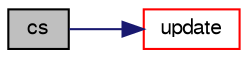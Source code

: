 digraph "cs"
{
  bgcolor="transparent";
  edge [fontname="FreeSans",fontsize="10",labelfontname="FreeSans",labelfontsize="10"];
  node [fontname="FreeSans",fontsize="10",shape=record];
  rankdir="LR";
  Node9 [label="cs",height=0.2,width=0.4,color="black", fillcolor="grey75", style="filled", fontcolor="black"];
  Node9 -> Node10 [color="midnightblue",fontsize="10",style="solid",fontname="FreeSans"];
  Node10 [label="update",height=0.2,width=0.4,color="red",URL="$a30458.html#aa2aac016e2bf7b5bd2b271786c2791aa",tooltip="Update the mesh for both mesh motion and topology change. "];
}

